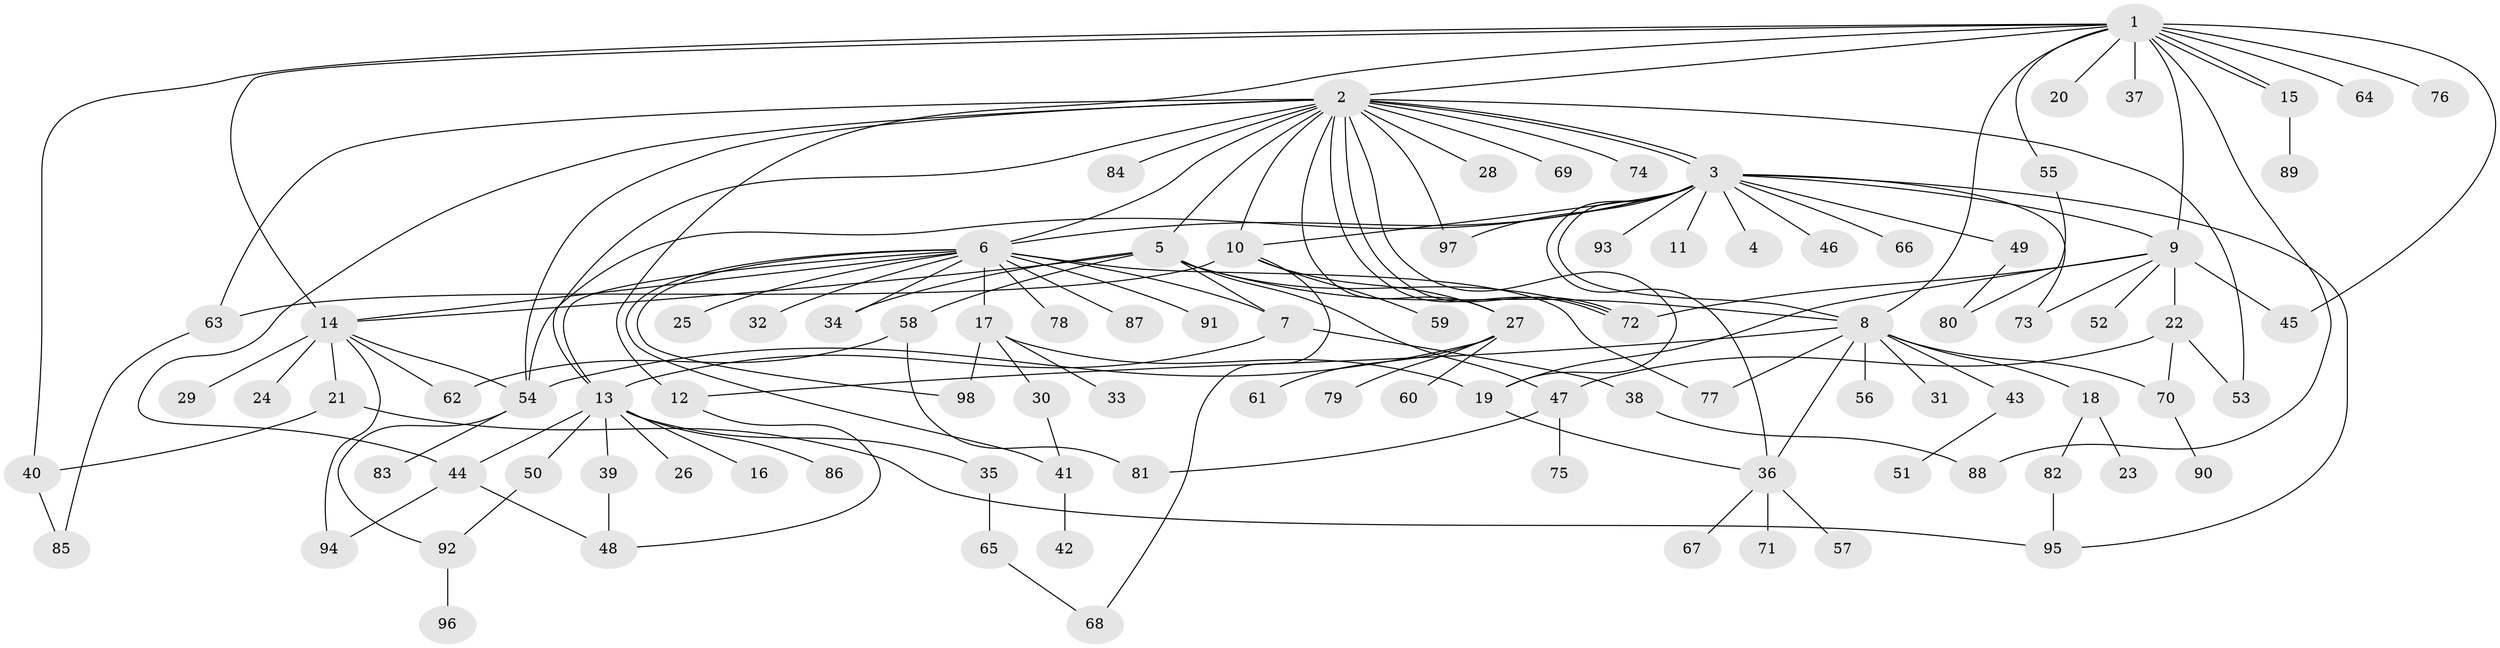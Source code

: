 // coarse degree distribution, {22: 0.014084507042253521, 16: 0.014084507042253521, 15: 0.014084507042253521, 1: 0.4507042253521127, 8: 0.014084507042253521, 13: 0.014084507042253521, 11: 0.014084507042253521, 10: 0.014084507042253521, 7: 0.014084507042253521, 6: 0.014084507042253521, 3: 0.08450704225352113, 4: 0.056338028169014086, 5: 0.056338028169014086, 2: 0.22535211267605634}
// Generated by graph-tools (version 1.1) at 2025/23/03/03/25 07:23:55]
// undirected, 98 vertices, 146 edges
graph export_dot {
graph [start="1"]
  node [color=gray90,style=filled];
  1;
  2;
  3;
  4;
  5;
  6;
  7;
  8;
  9;
  10;
  11;
  12;
  13;
  14;
  15;
  16;
  17;
  18;
  19;
  20;
  21;
  22;
  23;
  24;
  25;
  26;
  27;
  28;
  29;
  30;
  31;
  32;
  33;
  34;
  35;
  36;
  37;
  38;
  39;
  40;
  41;
  42;
  43;
  44;
  45;
  46;
  47;
  48;
  49;
  50;
  51;
  52;
  53;
  54;
  55;
  56;
  57;
  58;
  59;
  60;
  61;
  62;
  63;
  64;
  65;
  66;
  67;
  68;
  69;
  70;
  71;
  72;
  73;
  74;
  75;
  76;
  77;
  78;
  79;
  80;
  81;
  82;
  83;
  84;
  85;
  86;
  87;
  88;
  89;
  90;
  91;
  92;
  93;
  94;
  95;
  96;
  97;
  98;
  1 -- 2;
  1 -- 8;
  1 -- 9;
  1 -- 12;
  1 -- 14;
  1 -- 15;
  1 -- 15;
  1 -- 20;
  1 -- 37;
  1 -- 40;
  1 -- 45;
  1 -- 55;
  1 -- 64;
  1 -- 76;
  1 -- 88;
  2 -- 3;
  2 -- 3;
  2 -- 5;
  2 -- 6;
  2 -- 10;
  2 -- 13;
  2 -- 19;
  2 -- 27;
  2 -- 28;
  2 -- 44;
  2 -- 53;
  2 -- 54;
  2 -- 63;
  2 -- 69;
  2 -- 72;
  2 -- 72;
  2 -- 74;
  2 -- 84;
  2 -- 97;
  3 -- 4;
  3 -- 6;
  3 -- 8;
  3 -- 9;
  3 -- 10;
  3 -- 11;
  3 -- 36;
  3 -- 46;
  3 -- 49;
  3 -- 54;
  3 -- 66;
  3 -- 73;
  3 -- 93;
  3 -- 95;
  3 -- 97;
  5 -- 7;
  5 -- 8;
  5 -- 14;
  5 -- 34;
  5 -- 47;
  5 -- 58;
  5 -- 72;
  6 -- 7;
  6 -- 13;
  6 -- 14;
  6 -- 17;
  6 -- 25;
  6 -- 32;
  6 -- 34;
  6 -- 41;
  6 -- 77;
  6 -- 78;
  6 -- 87;
  6 -- 91;
  6 -- 98;
  7 -- 13;
  7 -- 38;
  8 -- 12;
  8 -- 18;
  8 -- 31;
  8 -- 36;
  8 -- 43;
  8 -- 56;
  8 -- 70;
  8 -- 77;
  9 -- 19;
  9 -- 22;
  9 -- 45;
  9 -- 52;
  9 -- 72;
  9 -- 73;
  10 -- 27;
  10 -- 59;
  10 -- 63;
  10 -- 68;
  12 -- 48;
  13 -- 16;
  13 -- 26;
  13 -- 35;
  13 -- 39;
  13 -- 44;
  13 -- 50;
  13 -- 86;
  14 -- 21;
  14 -- 24;
  14 -- 29;
  14 -- 54;
  14 -- 62;
  14 -- 94;
  15 -- 89;
  17 -- 19;
  17 -- 30;
  17 -- 33;
  17 -- 98;
  18 -- 23;
  18 -- 82;
  19 -- 36;
  21 -- 40;
  21 -- 95;
  22 -- 47;
  22 -- 53;
  22 -- 70;
  27 -- 54;
  27 -- 60;
  27 -- 61;
  27 -- 79;
  30 -- 41;
  35 -- 65;
  36 -- 57;
  36 -- 67;
  36 -- 71;
  38 -- 88;
  39 -- 48;
  40 -- 85;
  41 -- 42;
  43 -- 51;
  44 -- 48;
  44 -- 94;
  47 -- 75;
  47 -- 81;
  49 -- 80;
  50 -- 92;
  54 -- 83;
  54 -- 92;
  55 -- 80;
  58 -- 62;
  58 -- 81;
  63 -- 85;
  65 -- 68;
  70 -- 90;
  82 -- 95;
  92 -- 96;
}
